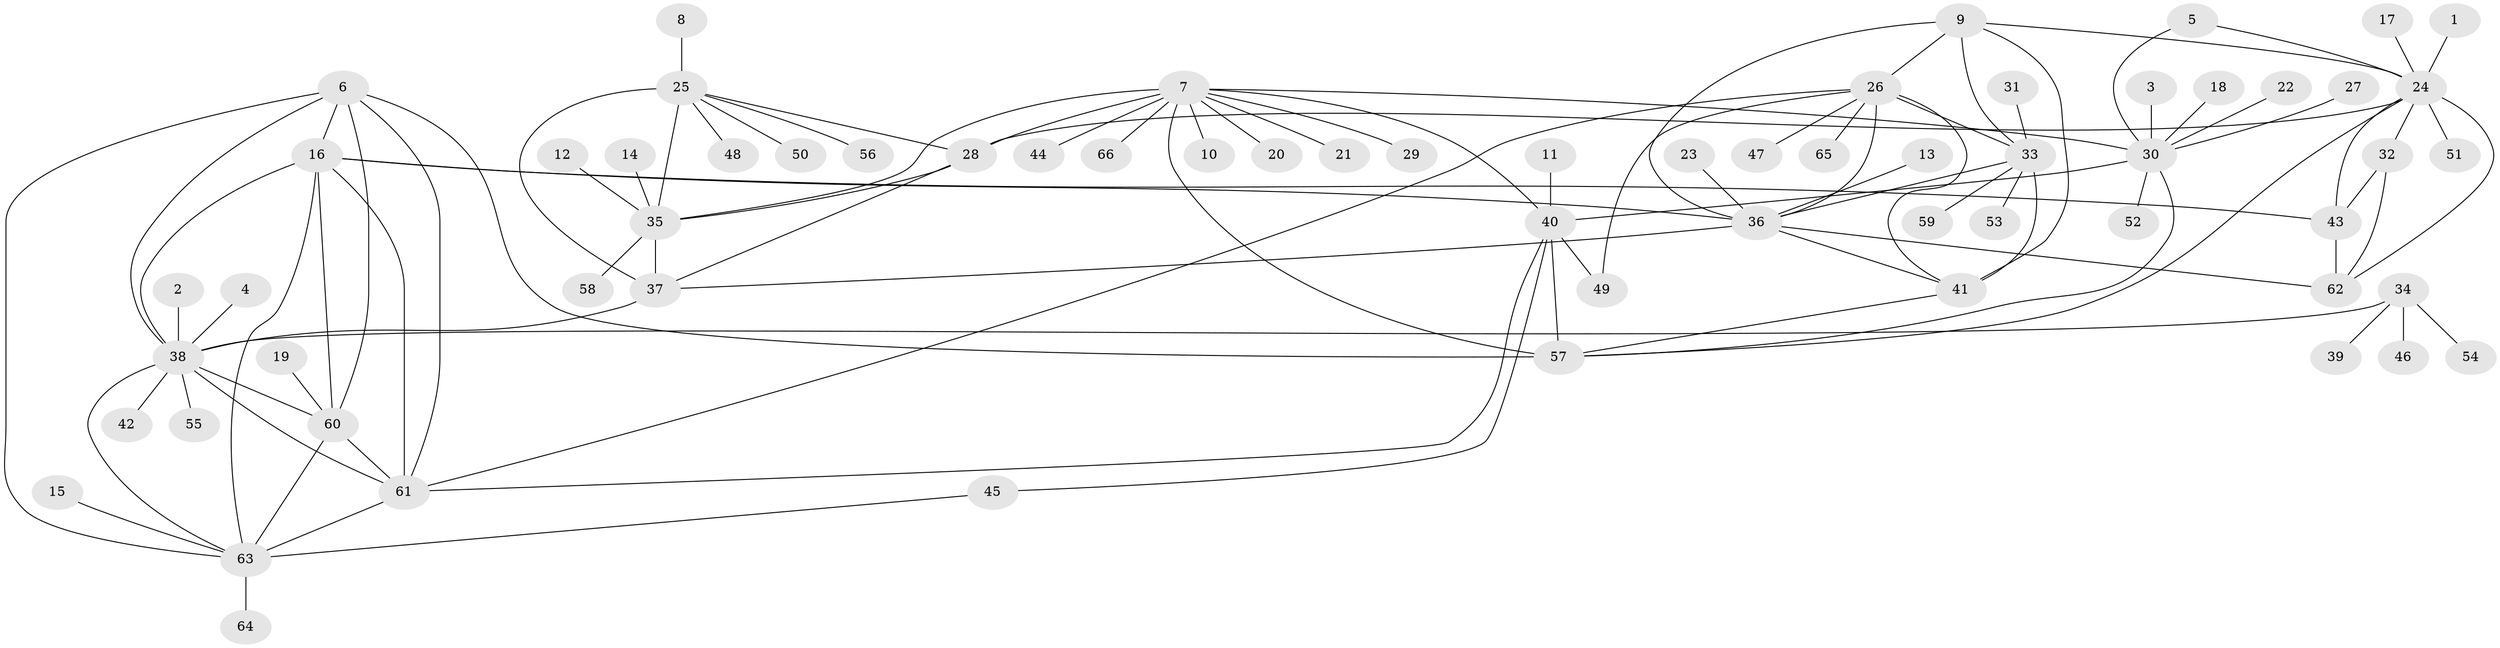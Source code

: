 // original degree distribution, {7: 0.03875968992248062, 10: 0.031007751937984496, 6: 0.05426356589147287, 9: 0.007751937984496124, 8: 0.05426356589147287, 13: 0.015503875968992248, 11: 0.031007751937984496, 1: 0.5736434108527132, 2: 0.16279069767441862, 4: 0.015503875968992248, 3: 0.015503875968992248}
// Generated by graph-tools (version 1.1) at 2025/26/03/09/25 03:26:39]
// undirected, 66 vertices, 103 edges
graph export_dot {
graph [start="1"]
  node [color=gray90,style=filled];
  1;
  2;
  3;
  4;
  5;
  6;
  7;
  8;
  9;
  10;
  11;
  12;
  13;
  14;
  15;
  16;
  17;
  18;
  19;
  20;
  21;
  22;
  23;
  24;
  25;
  26;
  27;
  28;
  29;
  30;
  31;
  32;
  33;
  34;
  35;
  36;
  37;
  38;
  39;
  40;
  41;
  42;
  43;
  44;
  45;
  46;
  47;
  48;
  49;
  50;
  51;
  52;
  53;
  54;
  55;
  56;
  57;
  58;
  59;
  60;
  61;
  62;
  63;
  64;
  65;
  66;
  1 -- 24 [weight=1.0];
  2 -- 38 [weight=1.0];
  3 -- 30 [weight=1.0];
  4 -- 38 [weight=1.0];
  5 -- 24 [weight=1.0];
  5 -- 30 [weight=1.0];
  6 -- 16 [weight=1.0];
  6 -- 38 [weight=1.0];
  6 -- 57 [weight=1.0];
  6 -- 60 [weight=1.0];
  6 -- 61 [weight=1.0];
  6 -- 63 [weight=1.0];
  7 -- 10 [weight=1.0];
  7 -- 20 [weight=1.0];
  7 -- 21 [weight=1.0];
  7 -- 28 [weight=1.0];
  7 -- 29 [weight=1.0];
  7 -- 30 [weight=2.0];
  7 -- 35 [weight=1.0];
  7 -- 40 [weight=2.0];
  7 -- 44 [weight=1.0];
  7 -- 57 [weight=4.0];
  7 -- 66 [weight=1.0];
  8 -- 25 [weight=1.0];
  9 -- 24 [weight=1.0];
  9 -- 26 [weight=2.0];
  9 -- 33 [weight=2.0];
  9 -- 36 [weight=2.0];
  9 -- 41 [weight=2.0];
  11 -- 40 [weight=1.0];
  12 -- 35 [weight=1.0];
  13 -- 36 [weight=1.0];
  14 -- 35 [weight=1.0];
  15 -- 63 [weight=1.0];
  16 -- 36 [weight=1.0];
  16 -- 38 [weight=1.0];
  16 -- 43 [weight=1.0];
  16 -- 60 [weight=1.0];
  16 -- 61 [weight=1.0];
  16 -- 63 [weight=1.0];
  17 -- 24 [weight=1.0];
  18 -- 30 [weight=1.0];
  19 -- 60 [weight=1.0];
  22 -- 30 [weight=1.0];
  23 -- 36 [weight=1.0];
  24 -- 28 [weight=1.0];
  24 -- 32 [weight=2.0];
  24 -- 43 [weight=4.0];
  24 -- 51 [weight=1.0];
  24 -- 57 [weight=1.0];
  24 -- 62 [weight=2.0];
  25 -- 28 [weight=2.0];
  25 -- 35 [weight=2.0];
  25 -- 37 [weight=4.0];
  25 -- 48 [weight=1.0];
  25 -- 50 [weight=1.0];
  25 -- 56 [weight=1.0];
  26 -- 33 [weight=1.0];
  26 -- 36 [weight=1.0];
  26 -- 41 [weight=1.0];
  26 -- 47 [weight=1.0];
  26 -- 49 [weight=1.0];
  26 -- 61 [weight=1.0];
  26 -- 65 [weight=1.0];
  27 -- 30 [weight=1.0];
  28 -- 35 [weight=1.0];
  28 -- 37 [weight=2.0];
  30 -- 40 [weight=1.0];
  30 -- 52 [weight=1.0];
  30 -- 57 [weight=2.0];
  31 -- 33 [weight=1.0];
  32 -- 43 [weight=2.0];
  32 -- 62 [weight=1.0];
  33 -- 36 [weight=1.0];
  33 -- 41 [weight=1.0];
  33 -- 53 [weight=1.0];
  33 -- 59 [weight=1.0];
  34 -- 38 [weight=1.0];
  34 -- 39 [weight=1.0];
  34 -- 46 [weight=1.0];
  34 -- 54 [weight=1.0];
  35 -- 37 [weight=2.0];
  35 -- 58 [weight=1.0];
  36 -- 37 [weight=1.0];
  36 -- 41 [weight=1.0];
  36 -- 62 [weight=1.0];
  37 -- 38 [weight=1.0];
  38 -- 42 [weight=1.0];
  38 -- 55 [weight=1.0];
  38 -- 60 [weight=1.0];
  38 -- 61 [weight=1.0];
  38 -- 63 [weight=1.0];
  40 -- 45 [weight=1.0];
  40 -- 49 [weight=1.0];
  40 -- 57 [weight=2.0];
  40 -- 61 [weight=1.0];
  41 -- 57 [weight=1.0];
  43 -- 62 [weight=2.0];
  45 -- 63 [weight=1.0];
  60 -- 61 [weight=1.0];
  60 -- 63 [weight=1.0];
  61 -- 63 [weight=1.0];
  63 -- 64 [weight=1.0];
}
